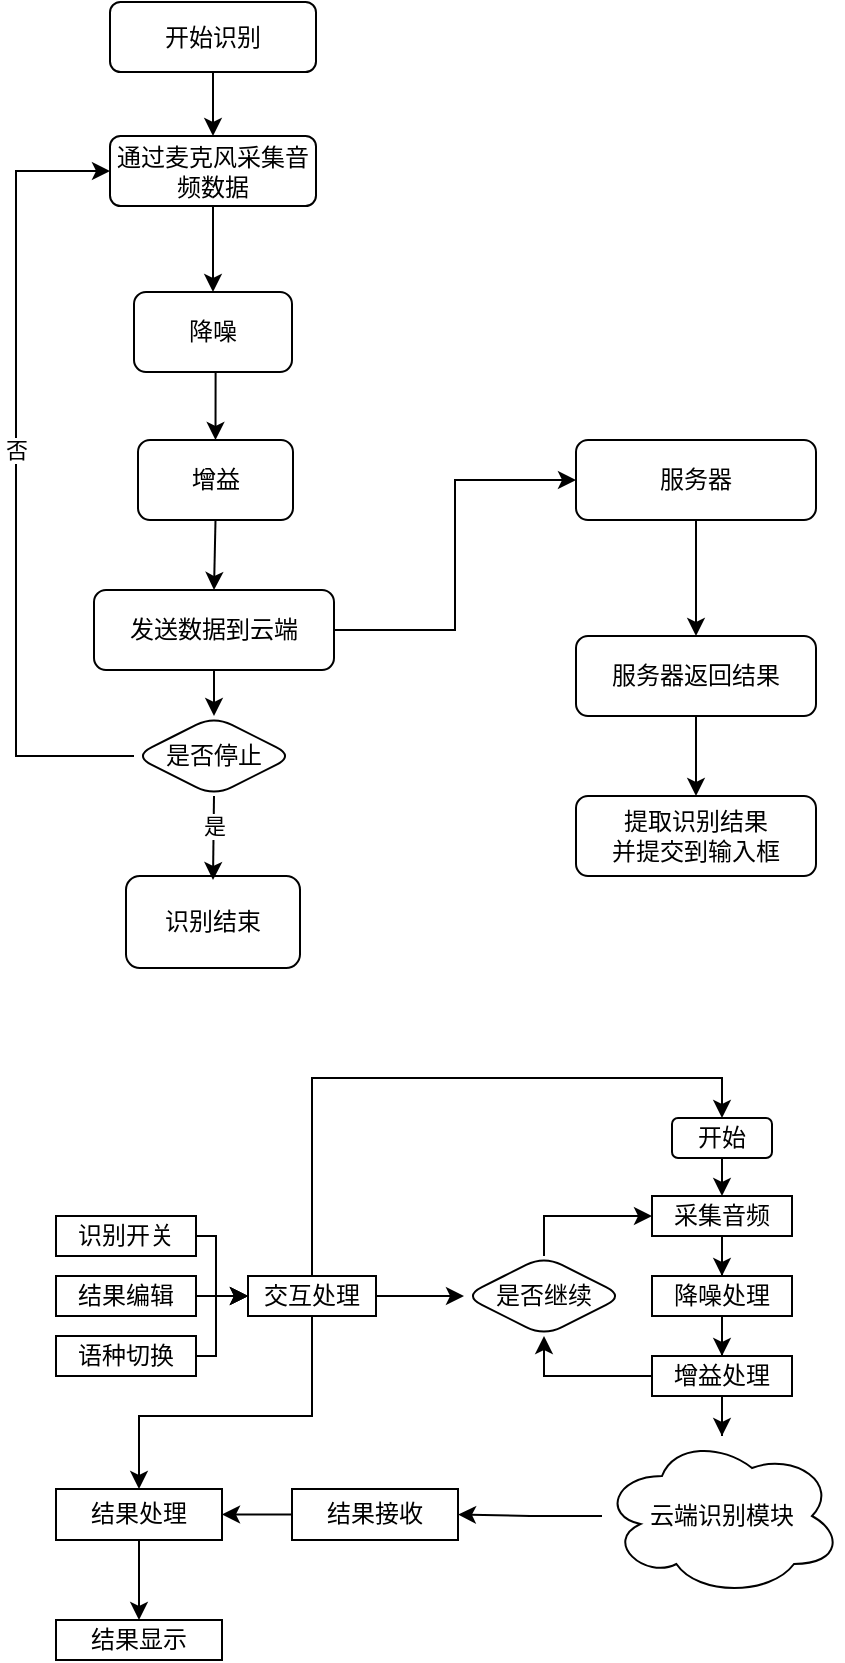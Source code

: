 <mxfile version="24.7.6">
  <diagram name="第 1 页" id="tad9dv9dM1d2NFP1EUsj">
    <mxGraphModel dx="1240" dy="547" grid="1" gridSize="10" guides="1" tooltips="1" connect="1" arrows="1" fold="1" page="1" pageScale="1" pageWidth="827" pageHeight="1169" math="0" shadow="0">
      <root>
        <mxCell id="0" />
        <mxCell id="1" parent="0" />
        <mxCell id="oVk_kqx2sWhHf-lJc-hk-1" value="" style="edgeStyle=orthogonalEdgeStyle;rounded=0;orthogonalLoop=1;jettySize=auto;html=1;" parent="1" source="oVk_kqx2sWhHf-lJc-hk-2" target="oVk_kqx2sWhHf-lJc-hk-21" edge="1">
          <mxGeometry relative="1" as="geometry" />
        </mxCell>
        <mxCell id="oVk_kqx2sWhHf-lJc-hk-2" value="开始识别" style="rounded=1;whiteSpace=wrap;html=1;fontSize=12;glass=0;strokeWidth=1;shadow=0;" parent="1" vertex="1">
          <mxGeometry x="197" y="63" width="103" height="35" as="geometry" />
        </mxCell>
        <mxCell id="oVk_kqx2sWhHf-lJc-hk-16" value="识别结束" style="rounded=1;whiteSpace=wrap;html=1;fontSize=12;glass=0;strokeWidth=1;shadow=0;" parent="1" vertex="1">
          <mxGeometry x="205" y="500" width="87" height="46" as="geometry" />
        </mxCell>
        <mxCell id="oVk_kqx2sWhHf-lJc-hk-20" style="edgeStyle=orthogonalEdgeStyle;rounded=0;orthogonalLoop=1;jettySize=auto;html=1;exitX=0.5;exitY=1;exitDx=0;exitDy=0;entryX=0.5;entryY=0;entryDx=0;entryDy=0;" parent="1" source="oVk_kqx2sWhHf-lJc-hk-21" target="oVk_kqx2sWhHf-lJc-hk-34" edge="1">
          <mxGeometry relative="1" as="geometry" />
        </mxCell>
        <mxCell id="oVk_kqx2sWhHf-lJc-hk-21" value="通过麦克风采集音频数据" style="rounded=1;whiteSpace=wrap;html=1;fontSize=12;glass=0;strokeWidth=1;shadow=0;" parent="1" vertex="1">
          <mxGeometry x="197" y="130" width="103" height="35" as="geometry" />
        </mxCell>
        <mxCell id="oVk_kqx2sWhHf-lJc-hk-22" style="edgeStyle=orthogonalEdgeStyle;rounded=0;orthogonalLoop=1;jettySize=auto;html=1;exitX=0.5;exitY=1;exitDx=0;exitDy=0;entryX=0.5;entryY=0;entryDx=0;entryDy=0;" parent="1" source="oVk_kqx2sWhHf-lJc-hk-23" target="oVk_kqx2sWhHf-lJc-hk-25" edge="1">
          <mxGeometry relative="1" as="geometry" />
        </mxCell>
        <mxCell id="oVk_kqx2sWhHf-lJc-hk-23" value="增益" style="rounded=1;whiteSpace=wrap;html=1;fontSize=12;glass=0;strokeWidth=1;shadow=0;" parent="1" vertex="1">
          <mxGeometry x="211" y="282" width="77.5" height="40" as="geometry" />
        </mxCell>
        <mxCell id="oVk_kqx2sWhHf-lJc-hk-36" style="edgeStyle=orthogonalEdgeStyle;rounded=0;orthogonalLoop=1;jettySize=auto;html=1;exitX=1;exitY=0.5;exitDx=0;exitDy=0;entryX=0;entryY=0.5;entryDx=0;entryDy=0;" parent="1" source="oVk_kqx2sWhHf-lJc-hk-25" target="oVk_kqx2sWhHf-lJc-hk-27" edge="1">
          <mxGeometry relative="1" as="geometry" />
        </mxCell>
        <mxCell id="oVk_kqx2sWhHf-lJc-hk-40" style="edgeStyle=orthogonalEdgeStyle;rounded=0;orthogonalLoop=1;jettySize=auto;html=1;exitX=0.5;exitY=1;exitDx=0;exitDy=0;entryX=0.5;entryY=0;entryDx=0;entryDy=0;" parent="1" source="oVk_kqx2sWhHf-lJc-hk-25" target="oVk_kqx2sWhHf-lJc-hk-32" edge="1">
          <mxGeometry relative="1" as="geometry" />
        </mxCell>
        <mxCell id="oVk_kqx2sWhHf-lJc-hk-25" value="发送数据到云端" style="rounded=1;whiteSpace=wrap;html=1;fontSize=12;glass=0;strokeWidth=1;shadow=0;" parent="1" vertex="1">
          <mxGeometry x="189" y="357" width="120" height="40" as="geometry" />
        </mxCell>
        <mxCell id="oVk_kqx2sWhHf-lJc-hk-27" value="服务器" style="rounded=1;whiteSpace=wrap;html=1;fontSize=12;glass=0;strokeWidth=1;shadow=0;" parent="1" vertex="1">
          <mxGeometry x="430" y="282" width="120" height="40" as="geometry" />
        </mxCell>
        <mxCell id="oVk_kqx2sWhHf-lJc-hk-30" style="edgeStyle=orthogonalEdgeStyle;rounded=0;orthogonalLoop=1;jettySize=auto;html=1;exitX=0.5;exitY=1;exitDx=0;exitDy=0;entryX=0.5;entryY=0;entryDx=0;entryDy=0;" parent="1" source="oVk_kqx2sWhHf-lJc-hk-32" edge="1">
          <mxGeometry relative="1" as="geometry">
            <mxPoint x="248.5" y="502" as="targetPoint" />
          </mxGeometry>
        </mxCell>
        <mxCell id="oVk_kqx2sWhHf-lJc-hk-44" value="是" style="edgeLabel;html=1;align=center;verticalAlign=middle;resizable=0;points=[];" parent="oVk_kqx2sWhHf-lJc-hk-30" vertex="1" connectable="0">
          <mxGeometry x="-0.286" relative="1" as="geometry">
            <mxPoint as="offset" />
          </mxGeometry>
        </mxCell>
        <mxCell id="oVk_kqx2sWhHf-lJc-hk-41" style="edgeStyle=orthogonalEdgeStyle;rounded=0;orthogonalLoop=1;jettySize=auto;html=1;exitX=0;exitY=0.5;exitDx=0;exitDy=0;entryX=0;entryY=0.5;entryDx=0;entryDy=0;" parent="1" source="oVk_kqx2sWhHf-lJc-hk-32" target="oVk_kqx2sWhHf-lJc-hk-21" edge="1">
          <mxGeometry relative="1" as="geometry">
            <Array as="points">
              <mxPoint x="150" y="440" />
              <mxPoint x="150" y="148" />
            </Array>
          </mxGeometry>
        </mxCell>
        <mxCell id="oVk_kqx2sWhHf-lJc-hk-42" value="否" style="edgeLabel;html=1;align=center;verticalAlign=middle;resizable=0;points=[];" parent="oVk_kqx2sWhHf-lJc-hk-41" vertex="1" connectable="0">
          <mxGeometry x="0.064" relative="1" as="geometry">
            <mxPoint as="offset" />
          </mxGeometry>
        </mxCell>
        <mxCell id="oVk_kqx2sWhHf-lJc-hk-32" value="是否停止" style="rhombus;whiteSpace=wrap;html=1;rounded=1;glass=0;strokeWidth=1;shadow=0;" parent="1" vertex="1">
          <mxGeometry x="209" y="420" width="80" height="40" as="geometry" />
        </mxCell>
        <mxCell id="oVk_kqx2sWhHf-lJc-hk-33" style="edgeStyle=orthogonalEdgeStyle;rounded=0;orthogonalLoop=1;jettySize=auto;html=1;exitX=0.5;exitY=1;exitDx=0;exitDy=0;entryX=0.5;entryY=0;entryDx=0;entryDy=0;" parent="1" source="oVk_kqx2sWhHf-lJc-hk-34" target="oVk_kqx2sWhHf-lJc-hk-23" edge="1">
          <mxGeometry relative="1" as="geometry" />
        </mxCell>
        <mxCell id="oVk_kqx2sWhHf-lJc-hk-34" value="降噪" style="rounded=1;whiteSpace=wrap;html=1;fontSize=12;glass=0;strokeWidth=1;shadow=0;" parent="1" vertex="1">
          <mxGeometry x="209" y="208" width="79" height="40" as="geometry" />
        </mxCell>
        <mxCell id="oVk_kqx2sWhHf-lJc-hk-39" value="" style="edgeStyle=orthogonalEdgeStyle;rounded=0;orthogonalLoop=1;jettySize=auto;html=1;exitX=0.5;exitY=1;exitDx=0;exitDy=0;" parent="1" source="oVk_kqx2sWhHf-lJc-hk-27" target="oVk_kqx2sWhHf-lJc-hk-38" edge="1">
          <mxGeometry relative="1" as="geometry">
            <mxPoint x="500" y="410" as="targetPoint" />
            <mxPoint x="500" y="288" as="sourcePoint" />
          </mxGeometry>
        </mxCell>
        <mxCell id="oVk_kqx2sWhHf-lJc-hk-46" value="" style="edgeStyle=orthogonalEdgeStyle;rounded=0;orthogonalLoop=1;jettySize=auto;html=1;" parent="1" source="oVk_kqx2sWhHf-lJc-hk-38" target="oVk_kqx2sWhHf-lJc-hk-45" edge="1">
          <mxGeometry relative="1" as="geometry" />
        </mxCell>
        <mxCell id="oVk_kqx2sWhHf-lJc-hk-38" value="服务器返回结果" style="rounded=1;whiteSpace=wrap;html=1;fontSize=12;glass=0;strokeWidth=1;shadow=0;" parent="1" vertex="1">
          <mxGeometry x="430" y="380" width="120" height="40" as="geometry" />
        </mxCell>
        <mxCell id="oVk_kqx2sWhHf-lJc-hk-45" value="提取识别结果&lt;div&gt;并提交到输入框&lt;/div&gt;" style="rounded=1;whiteSpace=wrap;html=1;fontSize=12;glass=0;strokeWidth=1;shadow=0;" parent="1" vertex="1">
          <mxGeometry x="430" y="460" width="120" height="40" as="geometry" />
        </mxCell>
        <mxCell id="PxlBWIxSYkdHMdJhpJkI-69" style="edgeStyle=orthogonalEdgeStyle;rounded=0;orthogonalLoop=1;jettySize=auto;html=1;exitX=1;exitY=0.5;exitDx=0;exitDy=0;entryX=0;entryY=0.5;entryDx=0;entryDy=0;" edge="1" parent="1" source="PxlBWIxSYkdHMdJhpJkI-64" target="PxlBWIxSYkdHMdJhpJkI-71">
          <mxGeometry relative="1" as="geometry">
            <Array as="points">
              <mxPoint x="250" y="680" />
              <mxPoint x="250" y="710" />
            </Array>
          </mxGeometry>
        </mxCell>
        <mxCell id="PxlBWIxSYkdHMdJhpJkI-64" value="识别开关" style="rounded=0;whiteSpace=wrap;html=1;" vertex="1" parent="1">
          <mxGeometry x="170" y="670" width="70" height="20" as="geometry" />
        </mxCell>
        <mxCell id="PxlBWIxSYkdHMdJhpJkI-65" value="结果编辑" style="rounded=0;whiteSpace=wrap;html=1;" vertex="1" parent="1">
          <mxGeometry x="170" y="700" width="70" height="20" as="geometry" />
        </mxCell>
        <mxCell id="PxlBWIxSYkdHMdJhpJkI-66" value="语种切换" style="rounded=0;whiteSpace=wrap;html=1;" vertex="1" parent="1">
          <mxGeometry x="170" y="730" width="70" height="20" as="geometry" />
        </mxCell>
        <mxCell id="PxlBWIxSYkdHMdJhpJkI-99" style="edgeStyle=orthogonalEdgeStyle;rounded=0;orthogonalLoop=1;jettySize=auto;html=1;exitX=1;exitY=0.5;exitDx=0;exitDy=0;entryX=0;entryY=0.5;entryDx=0;entryDy=0;" edge="1" parent="1" source="PxlBWIxSYkdHMdJhpJkI-71" target="PxlBWIxSYkdHMdJhpJkI-94">
          <mxGeometry relative="1" as="geometry" />
        </mxCell>
        <mxCell id="PxlBWIxSYkdHMdJhpJkI-100" style="edgeStyle=orthogonalEdgeStyle;rounded=0;orthogonalLoop=1;jettySize=auto;html=1;exitX=0.5;exitY=0;exitDx=0;exitDy=0;entryX=0.5;entryY=0;entryDx=0;entryDy=0;" edge="1" parent="1" source="PxlBWIxSYkdHMdJhpJkI-71" target="PxlBWIxSYkdHMdJhpJkI-91">
          <mxGeometry relative="1" as="geometry" />
        </mxCell>
        <mxCell id="PxlBWIxSYkdHMdJhpJkI-109" style="edgeStyle=orthogonalEdgeStyle;rounded=0;orthogonalLoop=1;jettySize=auto;html=1;exitX=0.5;exitY=1;exitDx=0;exitDy=0;entryX=0.5;entryY=0;entryDx=0;entryDy=0;" edge="1" parent="1" source="PxlBWIxSYkdHMdJhpJkI-71" target="PxlBWIxSYkdHMdJhpJkI-106">
          <mxGeometry relative="1" as="geometry">
            <Array as="points">
              <mxPoint x="298" y="770" />
              <mxPoint x="211" y="770" />
            </Array>
          </mxGeometry>
        </mxCell>
        <mxCell id="PxlBWIxSYkdHMdJhpJkI-71" value="交互处理" style="rounded=0;whiteSpace=wrap;html=1;" vertex="1" parent="1">
          <mxGeometry x="266" y="700" width="64" height="20" as="geometry" />
        </mxCell>
        <mxCell id="PxlBWIxSYkdHMdJhpJkI-72" style="edgeStyle=orthogonalEdgeStyle;rounded=0;orthogonalLoop=1;jettySize=auto;html=1;entryX=0;entryY=0.5;entryDx=0;entryDy=0;exitX=1;exitY=0.5;exitDx=0;exitDy=0;" edge="1" parent="1" source="PxlBWIxSYkdHMdJhpJkI-66" target="PxlBWIxSYkdHMdJhpJkI-71">
          <mxGeometry relative="1" as="geometry">
            <mxPoint x="250" y="690" as="sourcePoint" />
            <mxPoint x="275" y="720" as="targetPoint" />
            <Array as="points">
              <mxPoint x="250" y="740" />
              <mxPoint x="250" y="710" />
            </Array>
          </mxGeometry>
        </mxCell>
        <mxCell id="PxlBWIxSYkdHMdJhpJkI-74" style="edgeStyle=orthogonalEdgeStyle;rounded=0;orthogonalLoop=1;jettySize=auto;html=1;exitX=1;exitY=0.5;exitDx=0;exitDy=0;entryX=0;entryY=0.5;entryDx=0;entryDy=0;" edge="1" parent="1" source="PxlBWIxSYkdHMdJhpJkI-65" target="PxlBWIxSYkdHMdJhpJkI-71">
          <mxGeometry relative="1" as="geometry">
            <mxPoint x="260" y="710" as="targetPoint" />
            <Array as="points" />
          </mxGeometry>
        </mxCell>
        <mxCell id="PxlBWIxSYkdHMdJhpJkI-78" value="" style="edgeStyle=orthogonalEdgeStyle;rounded=0;orthogonalLoop=1;jettySize=auto;html=1;" edge="1" parent="1" source="PxlBWIxSYkdHMdJhpJkI-76" target="PxlBWIxSYkdHMdJhpJkI-77">
          <mxGeometry relative="1" as="geometry" />
        </mxCell>
        <mxCell id="PxlBWIxSYkdHMdJhpJkI-76" value="采集音频" style="rounded=0;whiteSpace=wrap;html=1;" vertex="1" parent="1">
          <mxGeometry x="468" y="660" width="70" height="20" as="geometry" />
        </mxCell>
        <mxCell id="PxlBWIxSYkdHMdJhpJkI-80" value="" style="edgeStyle=orthogonalEdgeStyle;rounded=0;orthogonalLoop=1;jettySize=auto;html=1;" edge="1" parent="1" source="PxlBWIxSYkdHMdJhpJkI-77" target="PxlBWIxSYkdHMdJhpJkI-79">
          <mxGeometry relative="1" as="geometry" />
        </mxCell>
        <mxCell id="PxlBWIxSYkdHMdJhpJkI-77" value="降噪处理" style="rounded=0;whiteSpace=wrap;html=1;" vertex="1" parent="1">
          <mxGeometry x="468" y="700" width="70" height="20" as="geometry" />
        </mxCell>
        <mxCell id="PxlBWIxSYkdHMdJhpJkI-88" value="" style="edgeStyle=orthogonalEdgeStyle;rounded=0;orthogonalLoop=1;jettySize=auto;html=1;" edge="1" parent="1" source="PxlBWIxSYkdHMdJhpJkI-79" target="PxlBWIxSYkdHMdJhpJkI-82">
          <mxGeometry relative="1" as="geometry" />
        </mxCell>
        <mxCell id="PxlBWIxSYkdHMdJhpJkI-95" style="edgeStyle=orthogonalEdgeStyle;rounded=0;orthogonalLoop=1;jettySize=auto;html=1;exitX=0;exitY=0.5;exitDx=0;exitDy=0;entryX=0.5;entryY=1;entryDx=0;entryDy=0;" edge="1" parent="1" source="PxlBWIxSYkdHMdJhpJkI-79" target="PxlBWIxSYkdHMdJhpJkI-94">
          <mxGeometry relative="1" as="geometry" />
        </mxCell>
        <mxCell id="PxlBWIxSYkdHMdJhpJkI-79" value="增益处理" style="rounded=0;whiteSpace=wrap;html=1;" vertex="1" parent="1">
          <mxGeometry x="468" y="740" width="70" height="20" as="geometry" />
        </mxCell>
        <mxCell id="PxlBWIxSYkdHMdJhpJkI-104" value="" style="edgeStyle=orthogonalEdgeStyle;rounded=0;orthogonalLoop=1;jettySize=auto;html=1;" edge="1" parent="1" source="PxlBWIxSYkdHMdJhpJkI-82" target="PxlBWIxSYkdHMdJhpJkI-103">
          <mxGeometry relative="1" as="geometry" />
        </mxCell>
        <mxCell id="PxlBWIxSYkdHMdJhpJkI-82" value="云端识别模块" style="ellipse;shape=cloud;whiteSpace=wrap;html=1;" vertex="1" parent="1">
          <mxGeometry x="443" y="780" width="120" height="80" as="geometry" />
        </mxCell>
        <mxCell id="PxlBWIxSYkdHMdJhpJkI-101" style="edgeStyle=orthogonalEdgeStyle;rounded=0;orthogonalLoop=1;jettySize=auto;html=1;exitX=0.5;exitY=1;exitDx=0;exitDy=0;entryX=0.5;entryY=0;entryDx=0;entryDy=0;" edge="1" parent="1" source="PxlBWIxSYkdHMdJhpJkI-91" target="PxlBWIxSYkdHMdJhpJkI-76">
          <mxGeometry relative="1" as="geometry" />
        </mxCell>
        <mxCell id="PxlBWIxSYkdHMdJhpJkI-91" value="开始" style="rounded=1;whiteSpace=wrap;html=1;" vertex="1" parent="1">
          <mxGeometry x="478" y="621" width="50" height="20" as="geometry" />
        </mxCell>
        <mxCell id="PxlBWIxSYkdHMdJhpJkI-96" style="edgeStyle=orthogonalEdgeStyle;rounded=0;orthogonalLoop=1;jettySize=auto;html=1;exitX=0.5;exitY=0;exitDx=0;exitDy=0;entryX=0;entryY=0.5;entryDx=0;entryDy=0;" edge="1" parent="1" source="PxlBWIxSYkdHMdJhpJkI-94" target="PxlBWIxSYkdHMdJhpJkI-76">
          <mxGeometry relative="1" as="geometry" />
        </mxCell>
        <mxCell id="PxlBWIxSYkdHMdJhpJkI-94" value="是否继续" style="rhombus;whiteSpace=wrap;html=1;rounded=1;glass=0;strokeWidth=1;shadow=0;" vertex="1" parent="1">
          <mxGeometry x="374" y="690" width="80" height="40" as="geometry" />
        </mxCell>
        <mxCell id="PxlBWIxSYkdHMdJhpJkI-110" style="edgeStyle=orthogonalEdgeStyle;rounded=0;orthogonalLoop=1;jettySize=auto;html=1;exitX=0;exitY=0.5;exitDx=0;exitDy=0;entryX=1;entryY=0.5;entryDx=0;entryDy=0;" edge="1" parent="1" source="PxlBWIxSYkdHMdJhpJkI-103" target="PxlBWIxSYkdHMdJhpJkI-106">
          <mxGeometry relative="1" as="geometry" />
        </mxCell>
        <mxCell id="PxlBWIxSYkdHMdJhpJkI-103" value="结果接收" style="whiteSpace=wrap;html=1;" vertex="1" parent="1">
          <mxGeometry x="288" y="806.5" width="83" height="25.5" as="geometry" />
        </mxCell>
        <mxCell id="PxlBWIxSYkdHMdJhpJkI-111" style="edgeStyle=orthogonalEdgeStyle;rounded=0;orthogonalLoop=1;jettySize=auto;html=1;exitX=0.5;exitY=1;exitDx=0;exitDy=0;entryX=0.5;entryY=0;entryDx=0;entryDy=0;" edge="1" parent="1" source="PxlBWIxSYkdHMdJhpJkI-106" target="PxlBWIxSYkdHMdJhpJkI-108">
          <mxGeometry relative="1" as="geometry" />
        </mxCell>
        <mxCell id="PxlBWIxSYkdHMdJhpJkI-106" value="结果处理" style="whiteSpace=wrap;html=1;" vertex="1" parent="1">
          <mxGeometry x="170" y="806.5" width="83" height="25.5" as="geometry" />
        </mxCell>
        <mxCell id="PxlBWIxSYkdHMdJhpJkI-108" value="结果显示" style="whiteSpace=wrap;html=1;" vertex="1" parent="1">
          <mxGeometry x="170" y="872" width="83" height="20" as="geometry" />
        </mxCell>
      </root>
    </mxGraphModel>
  </diagram>
</mxfile>
